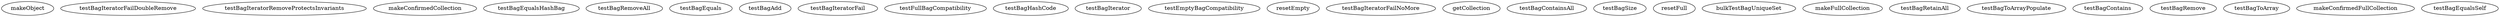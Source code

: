 digraph G {
makeObject;
testBagIteratorFailDoubleRemove;
testBagIteratorRemoveProtectsInvariants;
makeConfirmedCollection;
testBagEqualsHashBag;
testBagRemoveAll;
testBagEquals;
testBagAdd;
testBagIteratorFail;
testFullBagCompatibility;
testBagHashCode;
testBagIterator;
testEmptyBagCompatibility;
resetEmpty;
testBagIteratorFailNoMore;
getCollection;
testBagContainsAll;
testBagSize;
resetFull;
bulkTestBagUniqueSet;
makeFullCollection;
testBagRetainAll;
testBagToArrayPopulate;
testBagContains;
testBagRemove;
testBagToArray;
makeConfirmedFullCollection;
testBagEqualsSelf;
}